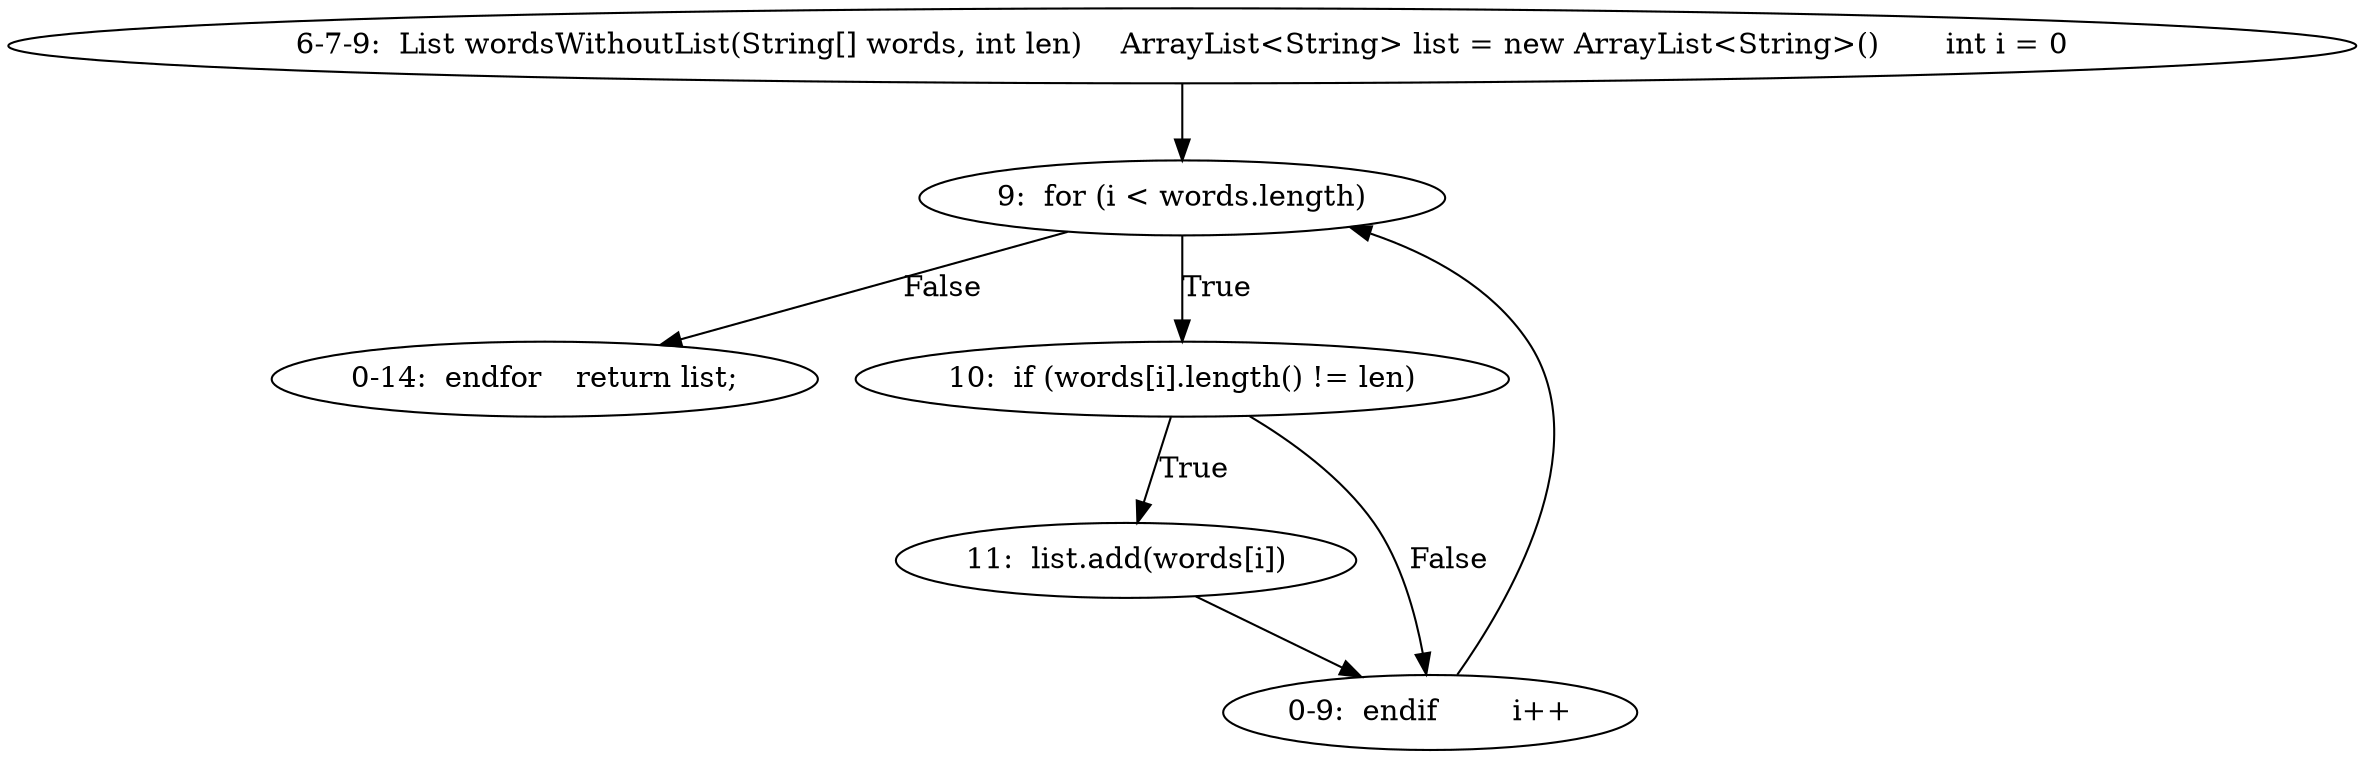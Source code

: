digraph result_test { 
// graph-vertices
  a2  [label="6-7-9:  List wordsWithoutList(String[] words, int len)	ArrayList<String> list = new ArrayList<String>()	int i = 0"]; 
  3  [label="9:  for (i < words.length)"]; 
  a3  [label="0-14:  endfor	return list;"]; 
  6  [label="10:  if (words[i].length() != len)"]; 
  7  [label="11:  list.add(words[i])"]; 
  a4  [label="0-9:  endif	i++"]; 
// graph-edges
  a2 -> 3;
  3 -> a3  [label="False"]; 
  3 -> 6  [label="True"]; 
  6 -> 7  [label="True"]; 
  7 -> a4;
  6 -> a4  [label="False"]; 
  a4 -> 3;
}
